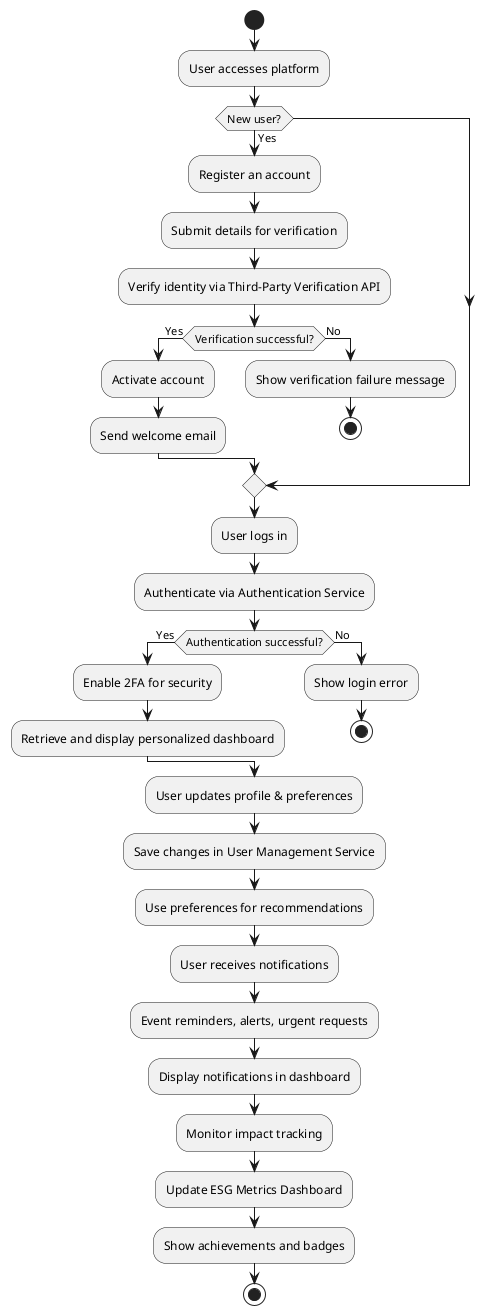 @startuml

start

:User accesses platform;
if (New user?) then (Yes)
    :Register an account;
    :Submit details for verification;
    :Verify identity via Third-Party Verification API;
    if (Verification successful?) then (Yes)
        :Activate account;
        :Send welcome email;
    else (No)
        :Show verification failure message;
        stop
    endif
endif

:User logs in;
:Authenticate via Authentication Service;
if (Authentication successful?) then (Yes)
    :Enable 2FA for security;
    :Retrieve and display personalized dashboard;
else (No)
    :Show login error;
    stop
endif

:User updates profile & preferences;
:Save changes in User Management Service;
:Use preferences for recommendations;

:User receives notifications;
:Event reminders, alerts, urgent requests;
:Display notifications in dashboard;

:Monitor impact tracking;
:Update ESG Metrics Dashboard;
:Show achievements and badges;

stop

@enduml